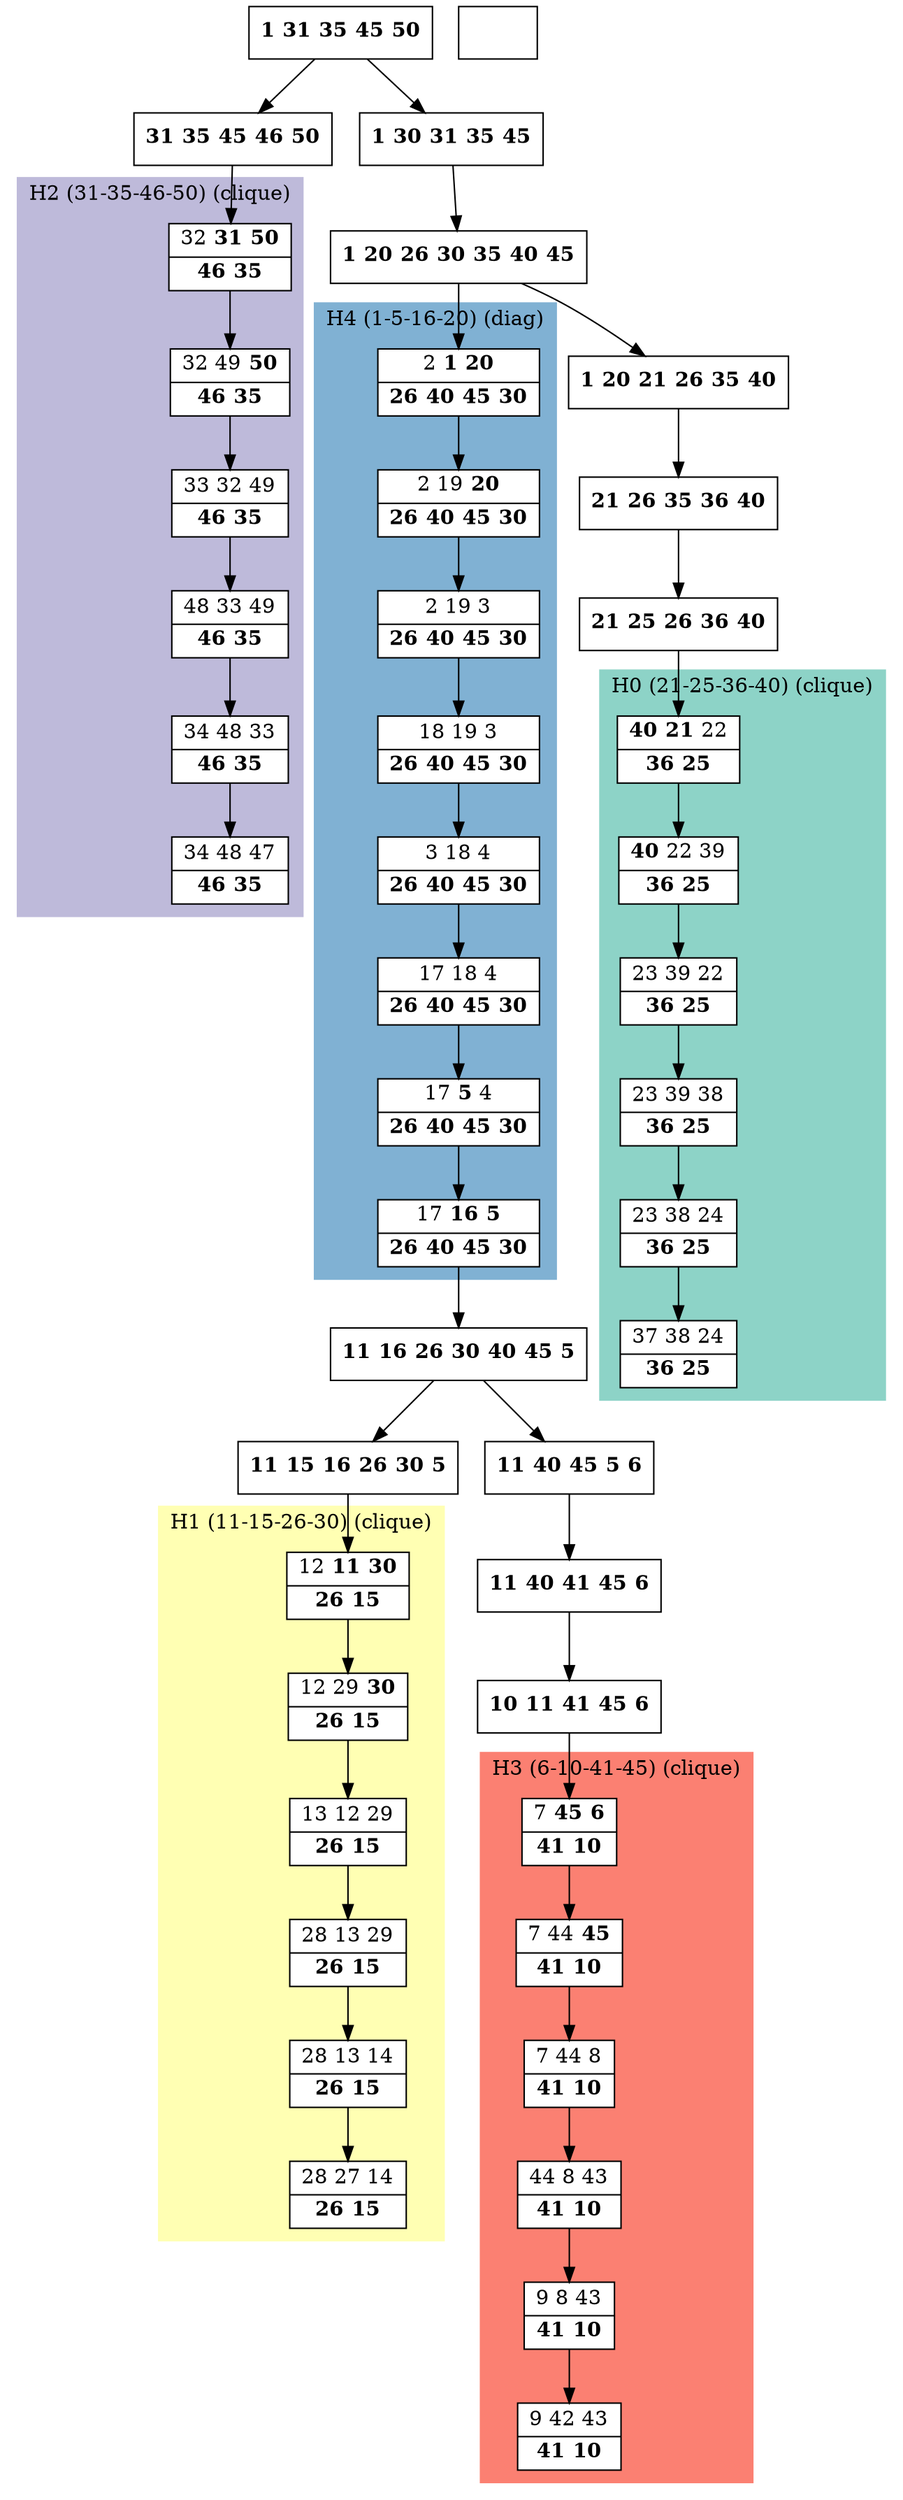 digraph G {
    node [shape=box];
    subgraph cluster0 {
        node [style=filled,fillcolor=white];
        labeljust="l";
        style=filled;
        color="#8DD3C7";
        H0_0 -> H0_1 -> H0_2 -> H0_3 -> H0_4 -> H0_5;
        label="H0 (21-25-36-40) (clique)";
    }
    subgraph cluster1 {
        node [style=filled,fillcolor=white];
        labeljust="l";
        style=filled;
        color="#FFFFB3";
        H1_0 -> H1_1 -> H1_2 -> H1_3 -> H1_4 -> H1_5;
        label="H1 (11-15-26-30) (clique)";
    }
    subgraph cluster2 {
        node [style=filled,fillcolor=white];
        labeljust="l";
        style=filled;
        color="#BEBADA";
        H2_0 -> H2_1 -> H2_2 -> H2_3 -> H2_4 -> H2_5;
        label="H2 (31-35-46-50) (clique)";
    }
    subgraph cluster3 {
        node [style=filled,fillcolor=white];
        labeljust="l";
        style=filled;
        color="#FB8072";
        H3_0 -> H3_1 -> H3_2 -> H3_3 -> H3_4 -> H3_5;
        label="H3 (6-10-41-45) (clique)";
    }
    subgraph cluster4 {
        node [style=filled,fillcolor=white];
        labeljust="l";
        style=filled;
        color="#80B1D3";
        H4_0 -> H4_1 -> H4_2 -> H4_3 -> H4_4 -> H4_5 -> H4_6 -> H4_7;
        label="H4 (1-5-16-20) (diag)";
    }
     -1 [shape=record,label= <{}> ];
     37 [shape=record,label= <{ <b>1</b> <b>31</b> <b>35</b> <b>45</b> <b>50</b>}> ];
     36 [shape=record,label= <{ <b>1</b> <b>30</b> <b>31</b> <b>35</b> <b>45</b>}> ];
     37  ->  36;
     1 [shape=record,label= <{ <b>1</b> <b>20</b> <b>26</b> <b>30</b> <b>35</b> <b>40</b> <b>45</b>}> ];
     36  ->  1;
     H4_0 [shape=record,label= <{ 2 <b>1</b> <b>20</b>|  <b>26</b> <b>40</b> <b>45</b> <b>30</b>}> ];
     1  ->  H4_0;
     H4_1 [shape=record,label= <{ 2 19 <b>20</b>|  <b>26</b> <b>40</b> <b>45</b> <b>30</b>}> ];
     H4_2 [shape=record,label= <{ 2 19 3|  <b>26</b> <b>40</b> <b>45</b> <b>30</b>}> ];
     H4_3 [shape=record,label= <{ 18 19 3|  <b>26</b> <b>40</b> <b>45</b> <b>30</b>}> ];
     H4_4 [shape=record,label= <{ 3 18 4|  <b>26</b> <b>40</b> <b>45</b> <b>30</b>}> ];
     H4_5 [shape=record,label= <{ 17 18 4|  <b>26</b> <b>40</b> <b>45</b> <b>30</b>}> ];
     H4_6 [shape=record,label= <{ 17 <b>5</b> 4|  <b>26</b> <b>40</b> <b>45</b> <b>30</b>}> ];
     H4_7 [shape=record,label= <{ 17 <b>16</b> <b>5</b>|  <b>26</b> <b>40</b> <b>45</b> <b>30</b>}> ];
     6 [shape=record,label= <{ <b>11</b> <b>16</b> <b>26</b> <b>30</b> <b>40</b> <b>45</b> <b>5</b>}> ];
     H4_7  ->  6;
     7 [shape=record,label= <{ <b>11</b> <b>40</b> <b>45</b> <b>5</b> <b>6</b>}> ];
     6  ->  7;
     10 [shape=record,label= <{ <b>11</b> <b>40</b> <b>41</b> <b>45</b> <b>6</b>}> ];
     7  ->  10;
     11 [shape=record,label= <{ <b>10</b> <b>11</b> <b>41</b> <b>45</b> <b>6</b>}> ];
     10  ->  11;
     H3_0 [shape=record,label= <{ 7 <b>45</b> <b>6</b>|  <b>41</b> <b>10</b>}> ];
     11  ->  H3_0;
     H3_1 [shape=record,label= <{ 7 44 <b>45</b>|  <b>41</b> <b>10</b>}> ];
     H3_2 [shape=record,label= <{ 7 44 8|  <b>41</b> <b>10</b>}> ];
     H3_3 [shape=record,label= <{ 44 8 43|  <b>41</b> <b>10</b>}> ];
     H3_4 [shape=record,label= <{ 9 8 43|  <b>41</b> <b>10</b>}> ];
     H3_5 [shape=record,label= <{ 9 42 43|  <b>41</b> <b>10</b>}> ];
     16 [shape=record,label= <{ <b>11</b> <b>15</b> <b>16</b> <b>26</b> <b>30</b> <b>5</b>}> ];
     6  ->  16;
     H1_0 [shape=record,label= <{ 12 <b>11</b> <b>30</b>|  <b>26</b> <b>15</b>}> ];
     16  ->  H1_0;
     H1_1 [shape=record,label= <{ 12 29 <b>30</b>|  <b>26</b> <b>15</b>}> ];
     H1_2 [shape=record,label= <{ 13 12 29|  <b>26</b> <b>15</b>}> ];
     H1_3 [shape=record,label= <{ 28 13 29|  <b>26</b> <b>15</b>}> ];
     H1_4 [shape=record,label= <{ 28 13 14|  <b>26</b> <b>15</b>}> ];
     H1_5 [shape=record,label= <{ 28 27 14|  <b>26</b> <b>15</b>}> ];
     26 [shape=record,label= <{ <b>1</b> <b>20</b> <b>21</b> <b>26</b> <b>35</b> <b>40</b>}> ];
     1  ->  26;
     28 [shape=record,label= <{ <b>21</b> <b>26</b> <b>35</b> <b>36</b> <b>40</b>}> ];
     26  ->  28;
     29 [shape=record,label= <{ <b>21</b> <b>25</b> <b>26</b> <b>36</b> <b>40</b>}> ];
     28  ->  29;
     H0_0 [shape=record,label= <{ <b>40</b> <b>21</b> 22|  <b>36</b> <b>25</b>}> ];
     29  ->  H0_0;
     H0_1 [shape=record,label= <{ <b>40</b> 22 39|  <b>36</b> <b>25</b>}> ];
     H0_2 [shape=record,label= <{ 23 39 22|  <b>36</b> <b>25</b>}> ];
     H0_3 [shape=record,label= <{ 23 39 38|  <b>36</b> <b>25</b>}> ];
     H0_4 [shape=record,label= <{ 23 38 24|  <b>36</b> <b>25</b>}> ];
     H0_5 [shape=record,label= <{ 37 38 24|  <b>36</b> <b>25</b>}> ];
     38 [shape=record,label= <{ <b>31</b> <b>35</b> <b>45</b> <b>46</b> <b>50</b>}> ];
     37  ->  38;
     H2_0 [shape=record,label= <{ 32 <b>31</b> <b>50</b>|  <b>46</b> <b>35</b>}> ];
     38  ->  H2_0;
     H2_1 [shape=record,label= <{ 32 49 <b>50</b>|  <b>46</b> <b>35</b>}> ];
     H2_2 [shape=record,label= <{ 33 32 49|  <b>46</b> <b>35</b>}> ];
     H2_3 [shape=record,label= <{ 48 33 49|  <b>46</b> <b>35</b>}> ];
     H2_4 [shape=record,label= <{ 34 48 33|  <b>46</b> <b>35</b>}> ];
     H2_5 [shape=record,label= <{ 34 48 47|  <b>46</b> <b>35</b>}> ];
}
